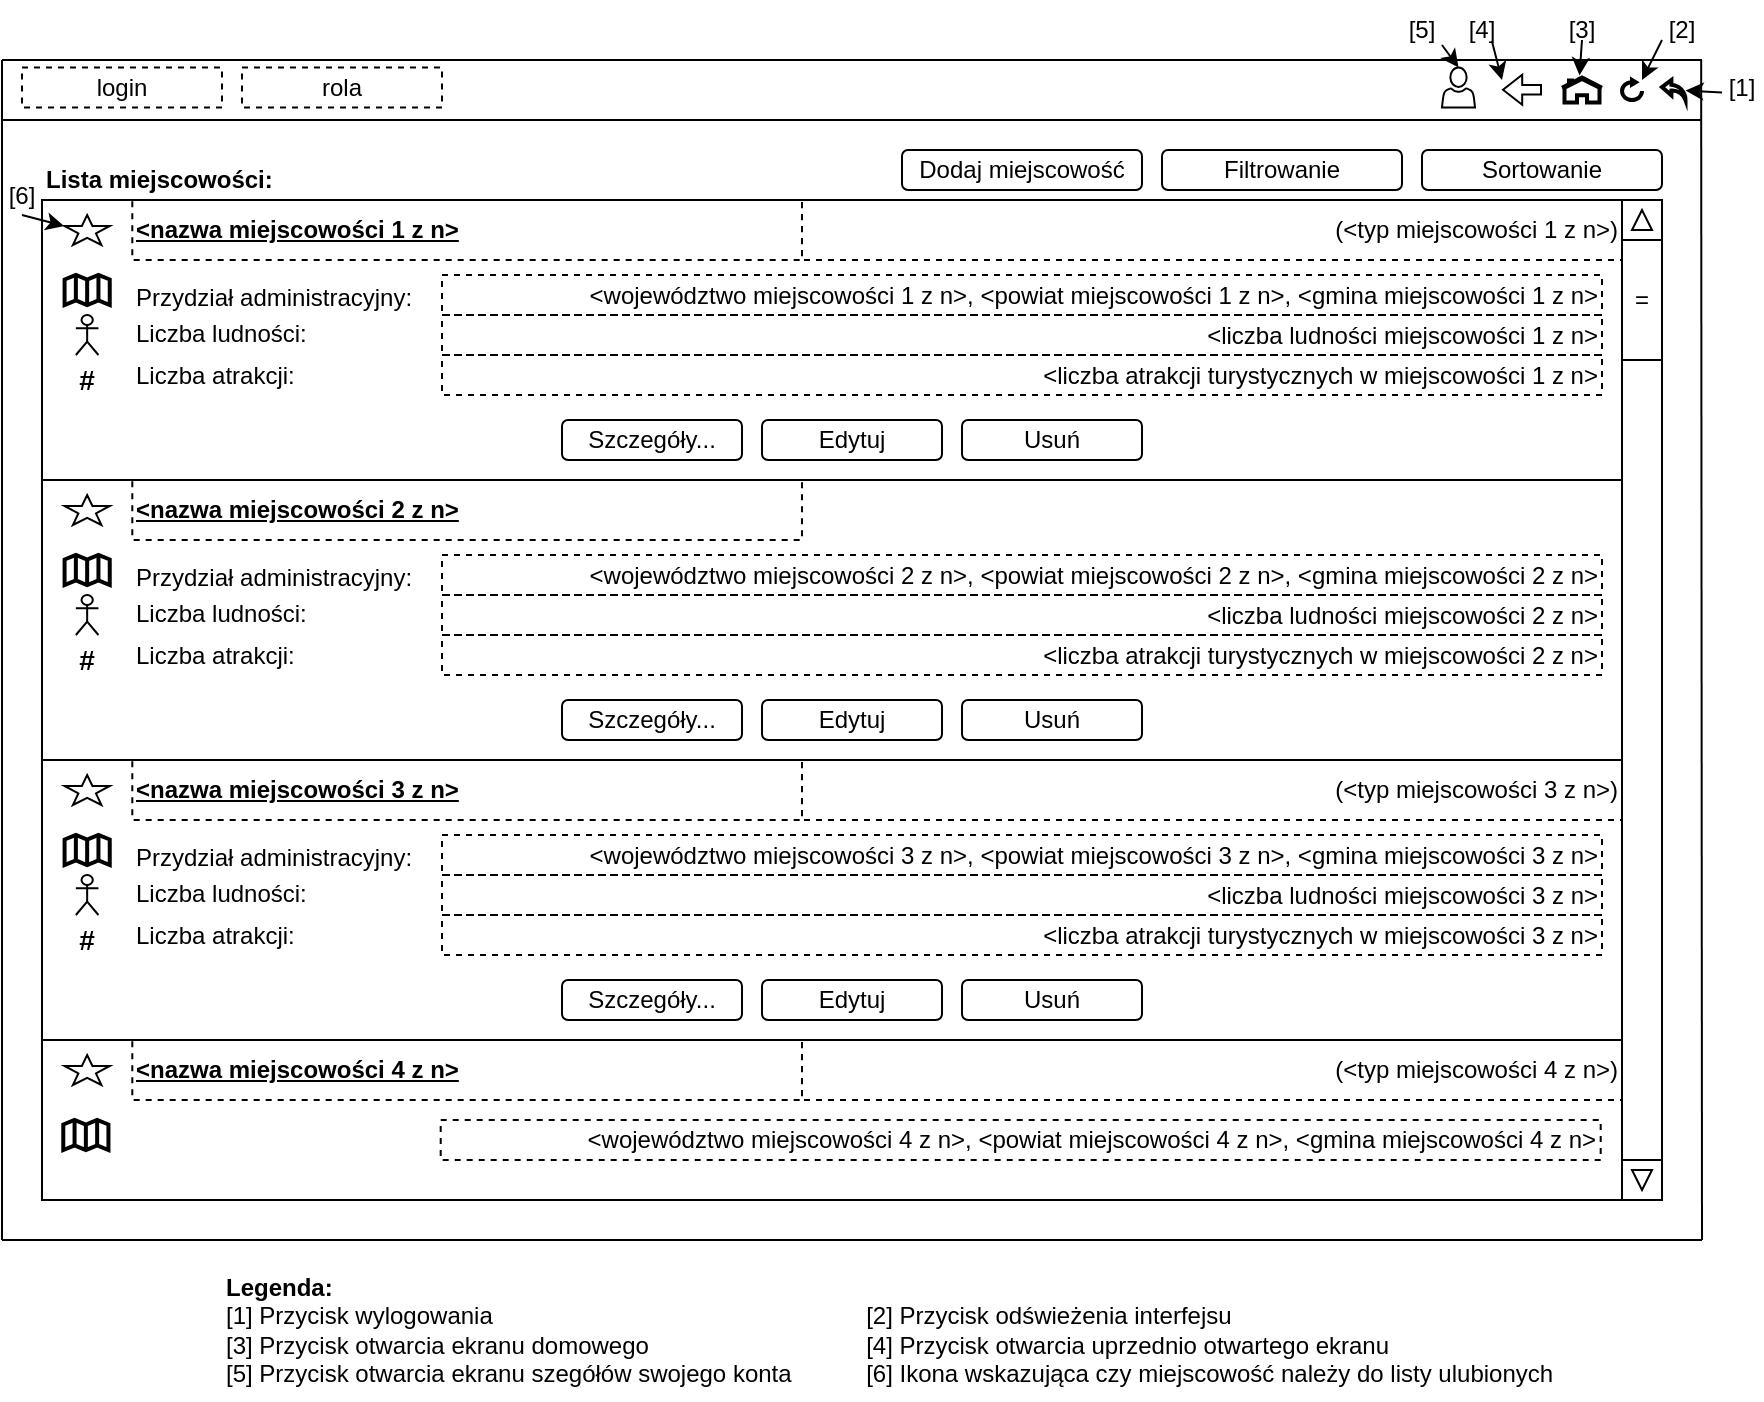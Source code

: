<mxfile version="22.0.2" type="device">
  <diagram name="Strona-1" id="h2WLkj2qyGADKgaHyaSV">
    <mxGraphModel dx="1418" dy="828" grid="1" gridSize="10" guides="1" tooltips="1" connect="1" arrows="1" fold="1" page="1" pageScale="1" pageWidth="827" pageHeight="1169" math="0" shadow="0">
      <root>
        <mxCell id="0" />
        <mxCell id="1" parent="0" />
        <mxCell id="-zxrhz5xmNToXwiu2Zdy-1" value="&lt;b&gt;Lista miejscowości:&lt;/b&gt;" style="text;html=1;strokeColor=none;fillColor=none;align=left;verticalAlign=middle;whiteSpace=wrap;rounded=0;" parent="1" vertex="1">
          <mxGeometry x="30" y="265" width="190" height="30" as="geometry" />
        </mxCell>
        <mxCell id="-zxrhz5xmNToXwiu2Zdy-2" value="" style="endArrow=none;html=1;rounded=0;" parent="1" edge="1">
          <mxGeometry width="50" height="50" relative="1" as="geometry">
            <mxPoint x="10" y="220" as="sourcePoint" />
            <mxPoint x="860" y="220" as="targetPoint" />
          </mxGeometry>
        </mxCell>
        <mxCell id="-zxrhz5xmNToXwiu2Zdy-3" value="" style="endArrow=none;html=1;rounded=0;" parent="1" edge="1">
          <mxGeometry width="50" height="50" relative="1" as="geometry">
            <mxPoint x="10" y="810" as="sourcePoint" />
            <mxPoint x="10" y="220" as="targetPoint" />
          </mxGeometry>
        </mxCell>
        <mxCell id="-zxrhz5xmNToXwiu2Zdy-4" value="" style="endArrow=none;html=1;rounded=0;" parent="1" edge="1">
          <mxGeometry width="50" height="50" relative="1" as="geometry">
            <mxPoint x="10" y="250" as="sourcePoint" />
            <mxPoint x="860" y="250" as="targetPoint" />
          </mxGeometry>
        </mxCell>
        <mxCell id="-zxrhz5xmNToXwiu2Zdy-5" value="" style="endArrow=none;html=1;rounded=0;" parent="1" edge="1">
          <mxGeometry width="50" height="50" relative="1" as="geometry">
            <mxPoint x="860" y="810" as="sourcePoint" />
            <mxPoint x="859.58" y="220" as="targetPoint" />
          </mxGeometry>
        </mxCell>
        <mxCell id="-zxrhz5xmNToXwiu2Zdy-18" value="" style="endArrow=none;html=1;rounded=0;fontFamily=Helvetica;fontSize=12;fontColor=default;" parent="1" edge="1">
          <mxGeometry width="50" height="50" relative="1" as="geometry">
            <mxPoint x="10" y="810" as="sourcePoint" />
            <mxPoint x="860" y="810" as="targetPoint" />
          </mxGeometry>
        </mxCell>
        <mxCell id="-zxrhz5xmNToXwiu2Zdy-20" value="login" style="rounded=0;whiteSpace=wrap;html=1;dashed=1;" parent="1" vertex="1">
          <mxGeometry x="20" y="223.75" width="100" height="20" as="geometry" />
        </mxCell>
        <mxCell id="-zxrhz5xmNToXwiu2Zdy-21" value="rola" style="rounded=0;whiteSpace=wrap;html=1;dashed=1;" parent="1" vertex="1">
          <mxGeometry x="130" y="223.75" width="100" height="20" as="geometry" />
        </mxCell>
        <mxCell id="-zxrhz5xmNToXwiu2Zdy-22" value="" style="rounded=0;whiteSpace=wrap;html=1;" parent="1" vertex="1">
          <mxGeometry x="30" y="290" width="790" height="500" as="geometry" />
        </mxCell>
        <mxCell id="-zxrhz5xmNToXwiu2Zdy-23" value="" style="rounded=0;whiteSpace=wrap;html=1;" parent="1" vertex="1">
          <mxGeometry x="820" y="290" width="20" height="480" as="geometry" />
        </mxCell>
        <mxCell id="-zxrhz5xmNToXwiu2Zdy-24" value="" style="whiteSpace=wrap;html=1;aspect=fixed;" parent="1" vertex="1">
          <mxGeometry x="820" y="290" width="20" height="20" as="geometry" />
        </mxCell>
        <mxCell id="-zxrhz5xmNToXwiu2Zdy-25" value="" style="whiteSpace=wrap;html=1;aspect=fixed;" parent="1" vertex="1">
          <mxGeometry x="820" y="770" width="20" height="20" as="geometry" />
        </mxCell>
        <mxCell id="-zxrhz5xmNToXwiu2Zdy-26" value="" style="triangle;whiteSpace=wrap;html=1;rotation=-90;" parent="1" vertex="1">
          <mxGeometry x="825" y="295" width="10" height="10" as="geometry" />
        </mxCell>
        <mxCell id="-zxrhz5xmNToXwiu2Zdy-27" value="" style="triangle;whiteSpace=wrap;html=1;rotation=90;" parent="1" vertex="1">
          <mxGeometry x="825" y="775" width="10" height="10" as="geometry" />
        </mxCell>
        <mxCell id="-zxrhz5xmNToXwiu2Zdy-28" value="=" style="rounded=0;whiteSpace=wrap;html=1;" parent="1" vertex="1">
          <mxGeometry x="820" y="310" width="20" height="60" as="geometry" />
        </mxCell>
        <mxCell id="-zxrhz5xmNToXwiu2Zdy-29" value="" style="rounded=0;whiteSpace=wrap;html=1;strokeWidth=1;" parent="1" vertex="1">
          <mxGeometry x="30" y="290" width="790" height="140" as="geometry" />
        </mxCell>
        <mxCell id="-zxrhz5xmNToXwiu2Zdy-30" value="&lt;b&gt;&amp;lt;nazwa miejscowości 1 z n&amp;gt;&lt;/b&gt;" style="rounded=0;whiteSpace=wrap;html=1;strokeColor=default;fontStyle=4;fillColor=none;align=left;dashed=1;" parent="1" vertex="1">
          <mxGeometry x="75.16" y="290" width="334.84" height="30" as="geometry" />
        </mxCell>
        <mxCell id="-zxrhz5xmNToXwiu2Zdy-31" value="" style="verticalLabelPosition=bottom;verticalAlign=top;html=1;shape=mxgraph.basic.star" parent="1" vertex="1">
          <mxGeometry x="41.29" y="297.5" width="22.581" height="15" as="geometry" />
        </mxCell>
        <mxCell id="-zxrhz5xmNToXwiu2Zdy-32" value="&amp;lt;województwo miejscowości 1 z n&amp;gt;, &amp;lt;powiat miejscowości 1 z n&amp;gt;, &amp;lt;gmina miejscowości 1 z n&amp;gt;" style="rounded=0;whiteSpace=wrap;html=1;strokeColor=default;fontStyle=0;fillColor=none;align=right;dashed=1;" parent="1" vertex="1">
          <mxGeometry x="230" y="327.5" width="580" height="20" as="geometry" />
        </mxCell>
        <mxCell id="-zxrhz5xmNToXwiu2Zdy-33" value="" style="html=1;verticalLabelPosition=bottom;align=center;labelBackgroundColor=#ffffff;verticalAlign=top;strokeWidth=2;shadow=0;dashed=0;shape=mxgraph.ios7.icons.map;" parent="1" vertex="1">
          <mxGeometry x="41.29" y="327.5" width="22.581" height="15" as="geometry" />
        </mxCell>
        <mxCell id="-zxrhz5xmNToXwiu2Zdy-34" value="" style="shape=umlActor;verticalLabelPosition=bottom;verticalAlign=top;html=1;" parent="1" vertex="1">
          <mxGeometry x="46.935" y="347.5" width="11.29" height="20" as="geometry" />
        </mxCell>
        <mxCell id="-zxrhz5xmNToXwiu2Zdy-35" value="&amp;lt;liczba ludności miejscowości 1 z n&amp;gt;" style="rounded=0;whiteSpace=wrap;html=1;strokeColor=default;fontStyle=0;fillColor=none;align=right;dashed=1;" parent="1" vertex="1">
          <mxGeometry x="230" y="347.5" width="580" height="20" as="geometry" />
        </mxCell>
        <mxCell id="-zxrhz5xmNToXwiu2Zdy-36" value="&lt;font style=&quot;font-size: 14px;&quot;&gt;&lt;b&gt;#&lt;/b&gt;&lt;/font&gt;" style="text;html=1;strokeColor=none;fillColor=none;align=center;verticalAlign=middle;whiteSpace=wrap;rounded=0;" parent="1" vertex="1">
          <mxGeometry x="44.113" y="370" width="16.935" height="20" as="geometry" />
        </mxCell>
        <mxCell id="-zxrhz5xmNToXwiu2Zdy-37" value="&amp;lt;liczba atrakcji turystycznych w miejscowości 1 z n&amp;gt;" style="rounded=0;whiteSpace=wrap;html=1;strokeColor=default;fontStyle=0;fillColor=none;align=right;dashed=1;" parent="1" vertex="1">
          <mxGeometry x="230" y="367.5" width="580" height="20" as="geometry" />
        </mxCell>
        <mxCell id="-zxrhz5xmNToXwiu2Zdy-38" value="(&amp;lt;typ miejscowości 1 z n&amp;gt;)" style="text;html=1;strokeColor=default;fillColor=none;align=right;verticalAlign=middle;whiteSpace=wrap;rounded=0;dashed=1;" parent="1" vertex="1">
          <mxGeometry x="410" y="290" width="410" height="30" as="geometry" />
        </mxCell>
        <mxCell id="-zxrhz5xmNToXwiu2Zdy-39" value="Szczegóły..." style="rounded=1;whiteSpace=wrap;html=1;" parent="1" vertex="1">
          <mxGeometry x="290" y="400" width="90" height="20" as="geometry" />
        </mxCell>
        <mxCell id="-zxrhz5xmNToXwiu2Zdy-40" value="Przydział administracyjny:" style="text;html=1;strokeColor=none;fillColor=none;align=left;verticalAlign=middle;whiteSpace=wrap;rounded=0;" parent="1" vertex="1">
          <mxGeometry x="75.16" y="327.5" width="154.84" height="22.5" as="geometry" />
        </mxCell>
        <mxCell id="-zxrhz5xmNToXwiu2Zdy-41" value="Liczba ludności:" style="text;html=1;strokeColor=none;fillColor=none;align=left;verticalAlign=middle;whiteSpace=wrap;rounded=0;" parent="1" vertex="1">
          <mxGeometry x="75.16" y="347.5" width="154.84" height="18.75" as="geometry" />
        </mxCell>
        <mxCell id="-zxrhz5xmNToXwiu2Zdy-42" value="Liczba atrakcji:" style="text;html=1;strokeColor=none;fillColor=none;align=left;verticalAlign=middle;whiteSpace=wrap;rounded=0;" parent="1" vertex="1">
          <mxGeometry x="75.16" y="366.88" width="154.84" height="21.25" as="geometry" />
        </mxCell>
        <mxCell id="-zxrhz5xmNToXwiu2Zdy-43" value="" style="rounded=0;whiteSpace=wrap;html=1;strokeWidth=1;" parent="1" vertex="1">
          <mxGeometry x="30" y="430" width="790" height="140" as="geometry" />
        </mxCell>
        <mxCell id="-zxrhz5xmNToXwiu2Zdy-44" value="&lt;b&gt;&amp;lt;nazwa miejscowości 2 z n&amp;gt;&lt;/b&gt;" style="rounded=0;whiteSpace=wrap;html=1;strokeColor=default;fontStyle=4;fillColor=none;align=left;dashed=1;" parent="1" vertex="1">
          <mxGeometry x="75.16" y="430" width="334.84" height="30" as="geometry" />
        </mxCell>
        <mxCell id="-zxrhz5xmNToXwiu2Zdy-45" value="" style="verticalLabelPosition=bottom;verticalAlign=top;html=1;shape=mxgraph.basic.star" parent="1" vertex="1">
          <mxGeometry x="41.29" y="437.5" width="22.581" height="15" as="geometry" />
        </mxCell>
        <mxCell id="-zxrhz5xmNToXwiu2Zdy-46" value="&amp;lt;województwo miejscowości 2 z n&amp;gt;, &amp;lt;powiat miejscowości 2 z n&amp;gt;, &amp;lt;gmina miejscowości 2 z n&amp;gt;" style="rounded=0;whiteSpace=wrap;html=1;strokeColor=default;fontStyle=0;fillColor=none;align=right;dashed=1;" parent="1" vertex="1">
          <mxGeometry x="230" y="467.5" width="580" height="20" as="geometry" />
        </mxCell>
        <mxCell id="-zxrhz5xmNToXwiu2Zdy-47" value="" style="html=1;verticalLabelPosition=bottom;align=center;labelBackgroundColor=#ffffff;verticalAlign=top;strokeWidth=2;shadow=0;dashed=0;shape=mxgraph.ios7.icons.map;" parent="1" vertex="1">
          <mxGeometry x="41.29" y="467.5" width="22.581" height="15" as="geometry" />
        </mxCell>
        <mxCell id="-zxrhz5xmNToXwiu2Zdy-48" value="" style="shape=umlActor;verticalLabelPosition=bottom;verticalAlign=top;html=1;" parent="1" vertex="1">
          <mxGeometry x="46.935" y="487.5" width="11.29" height="20" as="geometry" />
        </mxCell>
        <mxCell id="-zxrhz5xmNToXwiu2Zdy-49" value="&amp;lt;liczba ludności miejscowości 2 z n&amp;gt;" style="rounded=0;whiteSpace=wrap;html=1;strokeColor=default;fontStyle=0;fillColor=none;align=right;dashed=1;" parent="1" vertex="1">
          <mxGeometry x="230" y="487.5" width="580" height="20" as="geometry" />
        </mxCell>
        <mxCell id="-zxrhz5xmNToXwiu2Zdy-50" value="&lt;font style=&quot;font-size: 14px;&quot;&gt;&lt;b&gt;#&lt;/b&gt;&lt;/font&gt;" style="text;html=1;strokeColor=none;fillColor=none;align=center;verticalAlign=middle;whiteSpace=wrap;rounded=0;" parent="1" vertex="1">
          <mxGeometry x="44.113" y="510" width="16.935" height="20" as="geometry" />
        </mxCell>
        <mxCell id="-zxrhz5xmNToXwiu2Zdy-51" value="&amp;lt;liczba atrakcji turystycznych w miejscowości 2 z n&amp;gt;" style="rounded=0;whiteSpace=wrap;html=1;strokeColor=default;fontStyle=0;fillColor=none;align=right;dashed=1;" parent="1" vertex="1">
          <mxGeometry x="230" y="507.5" width="580" height="20" as="geometry" />
        </mxCell>
        <mxCell id="-zxrhz5xmNToXwiu2Zdy-52" value="(&amp;lt;typ miejscowości 2 z n&amp;gt;)" style="text;html=1;strokeColor=default;fillColor=none;align=right;verticalAlign=middle;whiteSpace=wrap;rounded=0;dashed=1;" parent="1" vertex="1">
          <mxGeometry x="380" y="680" width="410" height="30" as="geometry" />
        </mxCell>
        <mxCell id="-zxrhz5xmNToXwiu2Zdy-54" value="Przydział administracyjny:" style="text;html=1;strokeColor=none;fillColor=none;align=left;verticalAlign=middle;whiteSpace=wrap;rounded=0;" parent="1" vertex="1">
          <mxGeometry x="75.16" y="467.5" width="154.84" height="22.5" as="geometry" />
        </mxCell>
        <mxCell id="-zxrhz5xmNToXwiu2Zdy-55" value="Liczba ludności:" style="text;html=1;strokeColor=none;fillColor=none;align=left;verticalAlign=middle;whiteSpace=wrap;rounded=0;" parent="1" vertex="1">
          <mxGeometry x="75.16" y="487.5" width="154.84" height="18.75" as="geometry" />
        </mxCell>
        <mxCell id="-zxrhz5xmNToXwiu2Zdy-56" value="Liczba atrakcji:" style="text;html=1;strokeColor=none;fillColor=none;align=left;verticalAlign=middle;whiteSpace=wrap;rounded=0;" parent="1" vertex="1">
          <mxGeometry x="75.16" y="506.88" width="154.84" height="21.25" as="geometry" />
        </mxCell>
        <mxCell id="-zxrhz5xmNToXwiu2Zdy-57" value="" style="rounded=0;whiteSpace=wrap;html=1;strokeWidth=1;" parent="1" vertex="1">
          <mxGeometry x="30" y="570" width="790" height="140" as="geometry" />
        </mxCell>
        <mxCell id="-zxrhz5xmNToXwiu2Zdy-58" value="&lt;b&gt;&amp;lt;nazwa miejscowości 3 z n&amp;gt;&lt;/b&gt;" style="rounded=0;whiteSpace=wrap;html=1;strokeColor=default;fontStyle=4;fillColor=none;align=left;dashed=1;" parent="1" vertex="1">
          <mxGeometry x="75.16" y="570" width="334.84" height="30" as="geometry" />
        </mxCell>
        <mxCell id="-zxrhz5xmNToXwiu2Zdy-59" value="" style="verticalLabelPosition=bottom;verticalAlign=top;html=1;shape=mxgraph.basic.star" parent="1" vertex="1">
          <mxGeometry x="41.29" y="577.5" width="22.581" height="15" as="geometry" />
        </mxCell>
        <mxCell id="-zxrhz5xmNToXwiu2Zdy-60" value="&amp;lt;województwo miejscowości 3 z n&amp;gt;, &amp;lt;powiat miejscowości 3 z n&amp;gt;, &amp;lt;gmina miejscowości 3 z n&amp;gt;" style="rounded=0;whiteSpace=wrap;html=1;strokeColor=default;fontStyle=0;fillColor=none;align=right;dashed=1;" parent="1" vertex="1">
          <mxGeometry x="230" y="607.5" width="580" height="20" as="geometry" />
        </mxCell>
        <mxCell id="-zxrhz5xmNToXwiu2Zdy-61" value="" style="html=1;verticalLabelPosition=bottom;align=center;labelBackgroundColor=#ffffff;verticalAlign=top;strokeWidth=2;shadow=0;dashed=0;shape=mxgraph.ios7.icons.map;" parent="1" vertex="1">
          <mxGeometry x="41.29" y="607.5" width="22.581" height="15" as="geometry" />
        </mxCell>
        <mxCell id="-zxrhz5xmNToXwiu2Zdy-62" value="" style="shape=umlActor;verticalLabelPosition=bottom;verticalAlign=top;html=1;" parent="1" vertex="1">
          <mxGeometry x="46.935" y="627.5" width="11.29" height="20" as="geometry" />
        </mxCell>
        <mxCell id="-zxrhz5xmNToXwiu2Zdy-63" value="&amp;lt;liczba ludności miejscowości 3 z n&amp;gt;" style="rounded=0;whiteSpace=wrap;html=1;strokeColor=default;fontStyle=0;fillColor=none;align=right;dashed=1;" parent="1" vertex="1">
          <mxGeometry x="230" y="627.5" width="580" height="20" as="geometry" />
        </mxCell>
        <mxCell id="-zxrhz5xmNToXwiu2Zdy-64" value="&lt;font style=&quot;font-size: 14px;&quot;&gt;&lt;b&gt;#&lt;/b&gt;&lt;/font&gt;" style="text;html=1;strokeColor=none;fillColor=none;align=center;verticalAlign=middle;whiteSpace=wrap;rounded=0;" parent="1" vertex="1">
          <mxGeometry x="44.113" y="650" width="16.935" height="20" as="geometry" />
        </mxCell>
        <mxCell id="-zxrhz5xmNToXwiu2Zdy-65" value="&amp;lt;liczba atrakcji turystycznych w miejscowości 3 z n&amp;gt;" style="rounded=0;whiteSpace=wrap;html=1;strokeColor=default;fontStyle=0;fillColor=none;align=right;dashed=1;" parent="1" vertex="1">
          <mxGeometry x="230" y="647.5" width="580" height="20" as="geometry" />
        </mxCell>
        <mxCell id="-zxrhz5xmNToXwiu2Zdy-66" value="(&amp;lt;typ miejscowości 3 z n&amp;gt;)" style="text;html=1;strokeColor=default;fillColor=none;align=right;verticalAlign=middle;whiteSpace=wrap;rounded=0;dashed=1;" parent="1" vertex="1">
          <mxGeometry x="410" y="570" width="410" height="30" as="geometry" />
        </mxCell>
        <mxCell id="-zxrhz5xmNToXwiu2Zdy-68" value="Przydział administracyjny:" style="text;html=1;strokeColor=none;fillColor=none;align=left;verticalAlign=middle;whiteSpace=wrap;rounded=0;" parent="1" vertex="1">
          <mxGeometry x="75.16" y="607.5" width="154.84" height="22.5" as="geometry" />
        </mxCell>
        <mxCell id="-zxrhz5xmNToXwiu2Zdy-69" value="Liczba ludności:" style="text;html=1;strokeColor=none;fillColor=none;align=left;verticalAlign=middle;whiteSpace=wrap;rounded=0;" parent="1" vertex="1">
          <mxGeometry x="75.16" y="627.5" width="154.84" height="18.75" as="geometry" />
        </mxCell>
        <mxCell id="-zxrhz5xmNToXwiu2Zdy-70" value="Liczba atrakcji:" style="text;html=1;strokeColor=none;fillColor=none;align=left;verticalAlign=middle;whiteSpace=wrap;rounded=0;" parent="1" vertex="1">
          <mxGeometry x="75.16" y="646.88" width="154.84" height="21.25" as="geometry" />
        </mxCell>
        <mxCell id="-zxrhz5xmNToXwiu2Zdy-71" value="&lt;b&gt;&amp;lt;nazwa miejscowości 4 z n&amp;gt;&lt;/b&gt;" style="rounded=0;whiteSpace=wrap;html=1;strokeColor=default;fontStyle=4;fillColor=none;align=left;dashed=1;" parent="1" vertex="1">
          <mxGeometry x="75.16" y="710" width="334.84" height="30" as="geometry" />
        </mxCell>
        <mxCell id="-zxrhz5xmNToXwiu2Zdy-72" value="" style="verticalLabelPosition=bottom;verticalAlign=top;html=1;shape=mxgraph.basic.star" parent="1" vertex="1">
          <mxGeometry x="41.29" y="717.5" width="22.581" height="15" as="geometry" />
        </mxCell>
        <mxCell id="-zxrhz5xmNToXwiu2Zdy-73" value="(&amp;lt;typ miejscowości 4 z n&amp;gt;)" style="text;html=1;strokeColor=default;fillColor=none;align=right;verticalAlign=middle;whiteSpace=wrap;rounded=0;dashed=1;" parent="1" vertex="1">
          <mxGeometry x="410" y="710" width="410" height="30" as="geometry" />
        </mxCell>
        <mxCell id="-zxrhz5xmNToXwiu2Zdy-74" value="&amp;lt;województwo miejscowości 4 z n&amp;gt;, &amp;lt;powiat miejscowości 4 z n&amp;gt;, &amp;lt;gmina miejscowości 4 z n&amp;gt;" style="rounded=0;whiteSpace=wrap;html=1;strokeColor=default;fontStyle=0;fillColor=none;align=right;dashed=1;" parent="1" vertex="1">
          <mxGeometry x="229.35" y="750" width="580" height="20" as="geometry" />
        </mxCell>
        <mxCell id="-zxrhz5xmNToXwiu2Zdy-75" value="" style="html=1;verticalLabelPosition=bottom;align=center;labelBackgroundColor=#ffffff;verticalAlign=top;strokeWidth=2;shadow=0;dashed=0;shape=mxgraph.ios7.icons.map;" parent="1" vertex="1">
          <mxGeometry x="40.64" y="750" width="22.581" height="15" as="geometry" />
        </mxCell>
        <mxCell id="-zxrhz5xmNToXwiu2Zdy-76" value="Sortowanie" style="rounded=1;whiteSpace=wrap;html=1;" parent="1" vertex="1">
          <mxGeometry x="720" y="265" width="120" height="20" as="geometry" />
        </mxCell>
        <mxCell id="-zxrhz5xmNToXwiu2Zdy-77" value="Filtrowanie" style="rounded=1;whiteSpace=wrap;html=1;" parent="1" vertex="1">
          <mxGeometry x="590" y="265" width="120" height="20" as="geometry" />
        </mxCell>
        <mxCell id="-zxrhz5xmNToXwiu2Zdy-78" value="Edytuj" style="rounded=1;whiteSpace=wrap;html=1;" parent="1" vertex="1">
          <mxGeometry x="390" y="400" width="90" height="20" as="geometry" />
        </mxCell>
        <mxCell id="-zxrhz5xmNToXwiu2Zdy-79" value="Usuń" style="rounded=1;whiteSpace=wrap;html=1;" parent="1" vertex="1">
          <mxGeometry x="490" y="400" width="90" height="20" as="geometry" />
        </mxCell>
        <mxCell id="-zxrhz5xmNToXwiu2Zdy-83" value="Szczegóły..." style="rounded=1;whiteSpace=wrap;html=1;" parent="1" vertex="1">
          <mxGeometry x="290" y="540" width="90" height="20" as="geometry" />
        </mxCell>
        <mxCell id="-zxrhz5xmNToXwiu2Zdy-84" value="Edytuj" style="rounded=1;whiteSpace=wrap;html=1;" parent="1" vertex="1">
          <mxGeometry x="390" y="540" width="90" height="20" as="geometry" />
        </mxCell>
        <mxCell id="-zxrhz5xmNToXwiu2Zdy-85" value="Usuń" style="rounded=1;whiteSpace=wrap;html=1;" parent="1" vertex="1">
          <mxGeometry x="490" y="540" width="90" height="20" as="geometry" />
        </mxCell>
        <mxCell id="-zxrhz5xmNToXwiu2Zdy-86" value="Szczegóły..." style="rounded=1;whiteSpace=wrap;html=1;" parent="1" vertex="1">
          <mxGeometry x="290" y="680" width="90" height="20" as="geometry" />
        </mxCell>
        <mxCell id="-zxrhz5xmNToXwiu2Zdy-87" value="Edytuj" style="rounded=1;whiteSpace=wrap;html=1;" parent="1" vertex="1">
          <mxGeometry x="390" y="680" width="90" height="20" as="geometry" />
        </mxCell>
        <mxCell id="-zxrhz5xmNToXwiu2Zdy-88" value="Usuń" style="rounded=1;whiteSpace=wrap;html=1;" parent="1" vertex="1">
          <mxGeometry x="490" y="680" width="90" height="20" as="geometry" />
        </mxCell>
        <mxCell id="LrrNI__9UkDLYxuXyFQl-1" value="" style="html=1;verticalLabelPosition=bottom;align=center;labelBackgroundColor=#ffffff;verticalAlign=top;strokeWidth=2;shadow=0;dashed=0;shape=mxgraph.ios7.icons.home;" vertex="1" parent="1">
          <mxGeometry x="790" y="228.75" width="20" height="12.5" as="geometry" />
        </mxCell>
        <mxCell id="LrrNI__9UkDLYxuXyFQl-2" value="" style="html=1;verticalLabelPosition=bottom;align=center;labelBackgroundColor=#ffffff;verticalAlign=top;strokeWidth=2;shadow=0;dashed=0;shape=mxgraph.ios7.icons.back;fontFamily=Helvetica;fontSize=12;" vertex="1" parent="1">
          <mxGeometry x="840" y="230" width="11.76" height="10" as="geometry" />
        </mxCell>
        <mxCell id="LrrNI__9UkDLYxuXyFQl-3" value="" style="html=1;verticalLabelPosition=bottom;align=center;labelBackgroundColor=#ffffff;verticalAlign=top;strokeWidth=2;shadow=0;dashed=0;shape=mxgraph.ios7.icons.reload;fontFamily=Helvetica;fontSize=12;" vertex="1" parent="1">
          <mxGeometry x="820" y="230" width="10" height="10" as="geometry" />
        </mxCell>
        <mxCell id="LrrNI__9UkDLYxuXyFQl-4" value="[1]" style="text;html=1;strokeColor=none;fillColor=none;align=center;verticalAlign=middle;whiteSpace=wrap;rounded=0;fontSize=12;fontFamily=Helvetica;fontColor=default;" vertex="1" parent="1">
          <mxGeometry x="870" y="228.75" width="20" height="10" as="geometry" />
        </mxCell>
        <mxCell id="LrrNI__9UkDLYxuXyFQl-5" value="" style="endArrow=classic;html=1;rounded=0;fontFamily=Helvetica;fontSize=12;fontColor=default;exitX=0;exitY=0.75;exitDx=0;exitDy=0;" edge="1" parent="1" source="LrrNI__9UkDLYxuXyFQl-4" target="LrrNI__9UkDLYxuXyFQl-2">
          <mxGeometry width="50" height="50" relative="1" as="geometry">
            <mxPoint x="790" y="200" as="sourcePoint" />
            <mxPoint x="840" y="150" as="targetPoint" />
          </mxGeometry>
        </mxCell>
        <mxCell id="LrrNI__9UkDLYxuXyFQl-6" value="" style="shape=flexArrow;endArrow=classic;html=1;rounded=0;fontFamily=Helvetica;fontSize=12;fontColor=default;startWidth=9.302;endWidth=9.302;startSize=5.426;endSize=2.867;width=4.651;" edge="1" parent="1">
          <mxGeometry width="50" height="50" relative="1" as="geometry">
            <mxPoint x="780" y="234.88" as="sourcePoint" />
            <mxPoint x="760" y="234.88" as="targetPoint" />
          </mxGeometry>
        </mxCell>
        <mxCell id="LrrNI__9UkDLYxuXyFQl-7" value="[2]" style="text;html=1;strokeColor=none;fillColor=none;align=center;verticalAlign=middle;whiteSpace=wrap;rounded=0;fontSize=12;fontFamily=Helvetica;fontColor=default;" vertex="1" parent="1">
          <mxGeometry x="830" y="200" width="40" height="10" as="geometry" />
        </mxCell>
        <mxCell id="LrrNI__9UkDLYxuXyFQl-8" value="" style="endArrow=classic;html=1;rounded=0;fontFamily=Helvetica;fontSize=12;fontColor=default;exitX=0.25;exitY=1;exitDx=0;exitDy=0;entryX=1;entryY=0;entryDx=0;entryDy=0;entryPerimeter=0;" edge="1" parent="1" source="LrrNI__9UkDLYxuXyFQl-7" target="LrrNI__9UkDLYxuXyFQl-3">
          <mxGeometry width="50" height="50" relative="1" as="geometry">
            <mxPoint x="780" y="230" as="sourcePoint" />
            <mxPoint x="830" y="180" as="targetPoint" />
          </mxGeometry>
        </mxCell>
        <mxCell id="LrrNI__9UkDLYxuXyFQl-9" value="[3]" style="text;html=1;strokeColor=none;fillColor=none;align=center;verticalAlign=middle;whiteSpace=wrap;rounded=0;fontSize=12;fontFamily=Helvetica;fontColor=default;" vertex="1" parent="1">
          <mxGeometry x="790" y="200" width="20" height="10" as="geometry" />
        </mxCell>
        <mxCell id="LrrNI__9UkDLYxuXyFQl-10" value="" style="endArrow=classic;html=1;rounded=0;fontFamily=Helvetica;fontSize=12;fontColor=default;entryX=0.437;entryY=-0.082;entryDx=0;entryDy=0;entryPerimeter=0;exitX=0.5;exitY=1;exitDx=0;exitDy=0;" edge="1" parent="1" source="LrrNI__9UkDLYxuXyFQl-9" target="LrrNI__9UkDLYxuXyFQl-1">
          <mxGeometry width="50" height="50" relative="1" as="geometry">
            <mxPoint x="810" y="160" as="sourcePoint" />
            <mxPoint x="800" y="170" as="targetPoint" />
          </mxGeometry>
        </mxCell>
        <mxCell id="LrrNI__9UkDLYxuXyFQl-11" value="[4]" style="text;html=1;strokeColor=none;fillColor=none;align=center;verticalAlign=middle;whiteSpace=wrap;rounded=0;fontSize=12;fontFamily=Helvetica;fontColor=default;" vertex="1" parent="1">
          <mxGeometry x="740" y="200" width="20" height="10" as="geometry" />
        </mxCell>
        <mxCell id="LrrNI__9UkDLYxuXyFQl-12" value="" style="endArrow=classic;html=1;rounded=0;fontFamily=Helvetica;fontSize=12;fontColor=default;exitX=0.748;exitY=1.065;exitDx=0;exitDy=0;exitPerimeter=0;" edge="1" parent="1" source="LrrNI__9UkDLYxuXyFQl-11">
          <mxGeometry width="50" height="50" relative="1" as="geometry">
            <mxPoint x="720" y="230" as="sourcePoint" />
            <mxPoint x="760" y="230" as="targetPoint" />
          </mxGeometry>
        </mxCell>
        <mxCell id="LrrNI__9UkDLYxuXyFQl-13" value="" style="sketch=0;pointerEvents=1;shadow=0;dashed=0;html=1;labelPosition=center;verticalLabelPosition=bottom;verticalAlign=top;align=center;shape=mxgraph.mscae.intune.account_portal" vertex="1" parent="1">
          <mxGeometry x="730" y="223.75" width="16.5" height="20" as="geometry" />
        </mxCell>
        <mxCell id="LrrNI__9UkDLYxuXyFQl-14" value="[5]" style="text;html=1;strokeColor=none;fillColor=none;align=center;verticalAlign=middle;whiteSpace=wrap;rounded=0;" vertex="1" parent="1">
          <mxGeometry x="710" y="190" width="20" height="30" as="geometry" />
        </mxCell>
        <mxCell id="LrrNI__9UkDLYxuXyFQl-15" value="" style="endArrow=classic;html=1;rounded=0;exitX=1;exitY=0.75;exitDx=0;exitDy=0;entryX=0.5;entryY=0;entryDx=0;entryDy=0;entryPerimeter=0;" edge="1" parent="1" source="LrrNI__9UkDLYxuXyFQl-14" target="LrrNI__9UkDLYxuXyFQl-13">
          <mxGeometry width="50" height="50" relative="1" as="geometry">
            <mxPoint x="680" y="240" as="sourcePoint" />
            <mxPoint x="730" y="190" as="targetPoint" />
          </mxGeometry>
        </mxCell>
        <mxCell id="LrrNI__9UkDLYxuXyFQl-16" value="[6]" style="text;html=1;strokeColor=none;fillColor=none;align=center;verticalAlign=middle;whiteSpace=wrap;rounded=0;" vertex="1" parent="1">
          <mxGeometry x="10" y="277.5" width="20" height="20" as="geometry" />
        </mxCell>
        <mxCell id="LrrNI__9UkDLYxuXyFQl-17" value="" style="endArrow=classic;html=1;rounded=0;exitX=0.5;exitY=1;exitDx=0;exitDy=0;entryX=0;entryY=0.367;entryDx=0;entryDy=0;entryPerimeter=0;" edge="1" parent="1" source="LrrNI__9UkDLYxuXyFQl-16">
          <mxGeometry width="50" height="50" relative="1" as="geometry">
            <mxPoint x="270" y="320" as="sourcePoint" />
            <mxPoint x="41" y="303" as="targetPoint" />
          </mxGeometry>
        </mxCell>
        <mxCell id="LrrNI__9UkDLYxuXyFQl-18" value="&lt;b&gt;Legenda:&lt;/b&gt;&lt;br&gt;[1] Przycisk wylogowania&lt;span style=&quot;white-space: pre;&quot;&gt;&#x9;&lt;/span&gt;&lt;span style=&quot;white-space: pre;&quot;&gt;&#x9;&lt;span style=&quot;white-space: pre;&quot;&gt;&#x9;&lt;/span&gt;&lt;span style=&quot;white-space: pre;&quot;&gt;&#x9;&lt;span style=&quot;white-space: pre;&quot;&gt;&#x9;&lt;/span&gt;&lt;span style=&quot;white-space: pre;&quot;&gt;&#x9;&lt;span style=&quot;white-space: pre;&quot;&gt;&#x9;&lt;/span&gt;&lt;/span&gt;&lt;/span&gt;&lt;/span&gt;[2] Przycisk odświeżenia interfejsu&lt;br&gt;[3] Przycisk otwarcia ekranu domowego&lt;span style=&quot;white-space: pre;&quot;&gt;&#x9;&lt;/span&gt;&lt;span style=&quot;white-space: pre;&quot;&gt;&#x9;&lt;span style=&quot;white-space: pre;&quot;&gt;&#x9;&lt;/span&gt;&lt;span style=&quot;white-space: pre;&quot;&gt;&#x9;&lt;/span&gt;&lt;span style=&quot;white-space: pre;&quot;&gt;&#x9;&lt;/span&gt;&lt;/span&gt;[4] Przycisk otwarcia uprzednio otwartego ekranu&lt;br&gt;[5] Przycisk otwarcia ekranu szegółów swojego konta&lt;span style=&quot;white-space: pre;&quot;&gt;&#x9;&lt;/span&gt;&lt;span style=&quot;white-space: pre;&quot;&gt;&#x9;&lt;/span&gt;[6] Ikona wskazująca czy miejscowość należy do listy ulubionych" style="text;html=1;align=left;verticalAlign=middle;resizable=0;points=[];autosize=1;strokeColor=none;fillColor=none;dashed=1;" vertex="1" parent="1">
          <mxGeometry x="120" y="820" width="690" height="70" as="geometry" />
        </mxCell>
        <mxCell id="LrrNI__9UkDLYxuXyFQl-19" value="Dodaj miejscowość" style="rounded=1;whiteSpace=wrap;html=1;" vertex="1" parent="1">
          <mxGeometry x="460" y="265" width="120" height="20" as="geometry" />
        </mxCell>
      </root>
    </mxGraphModel>
  </diagram>
</mxfile>
